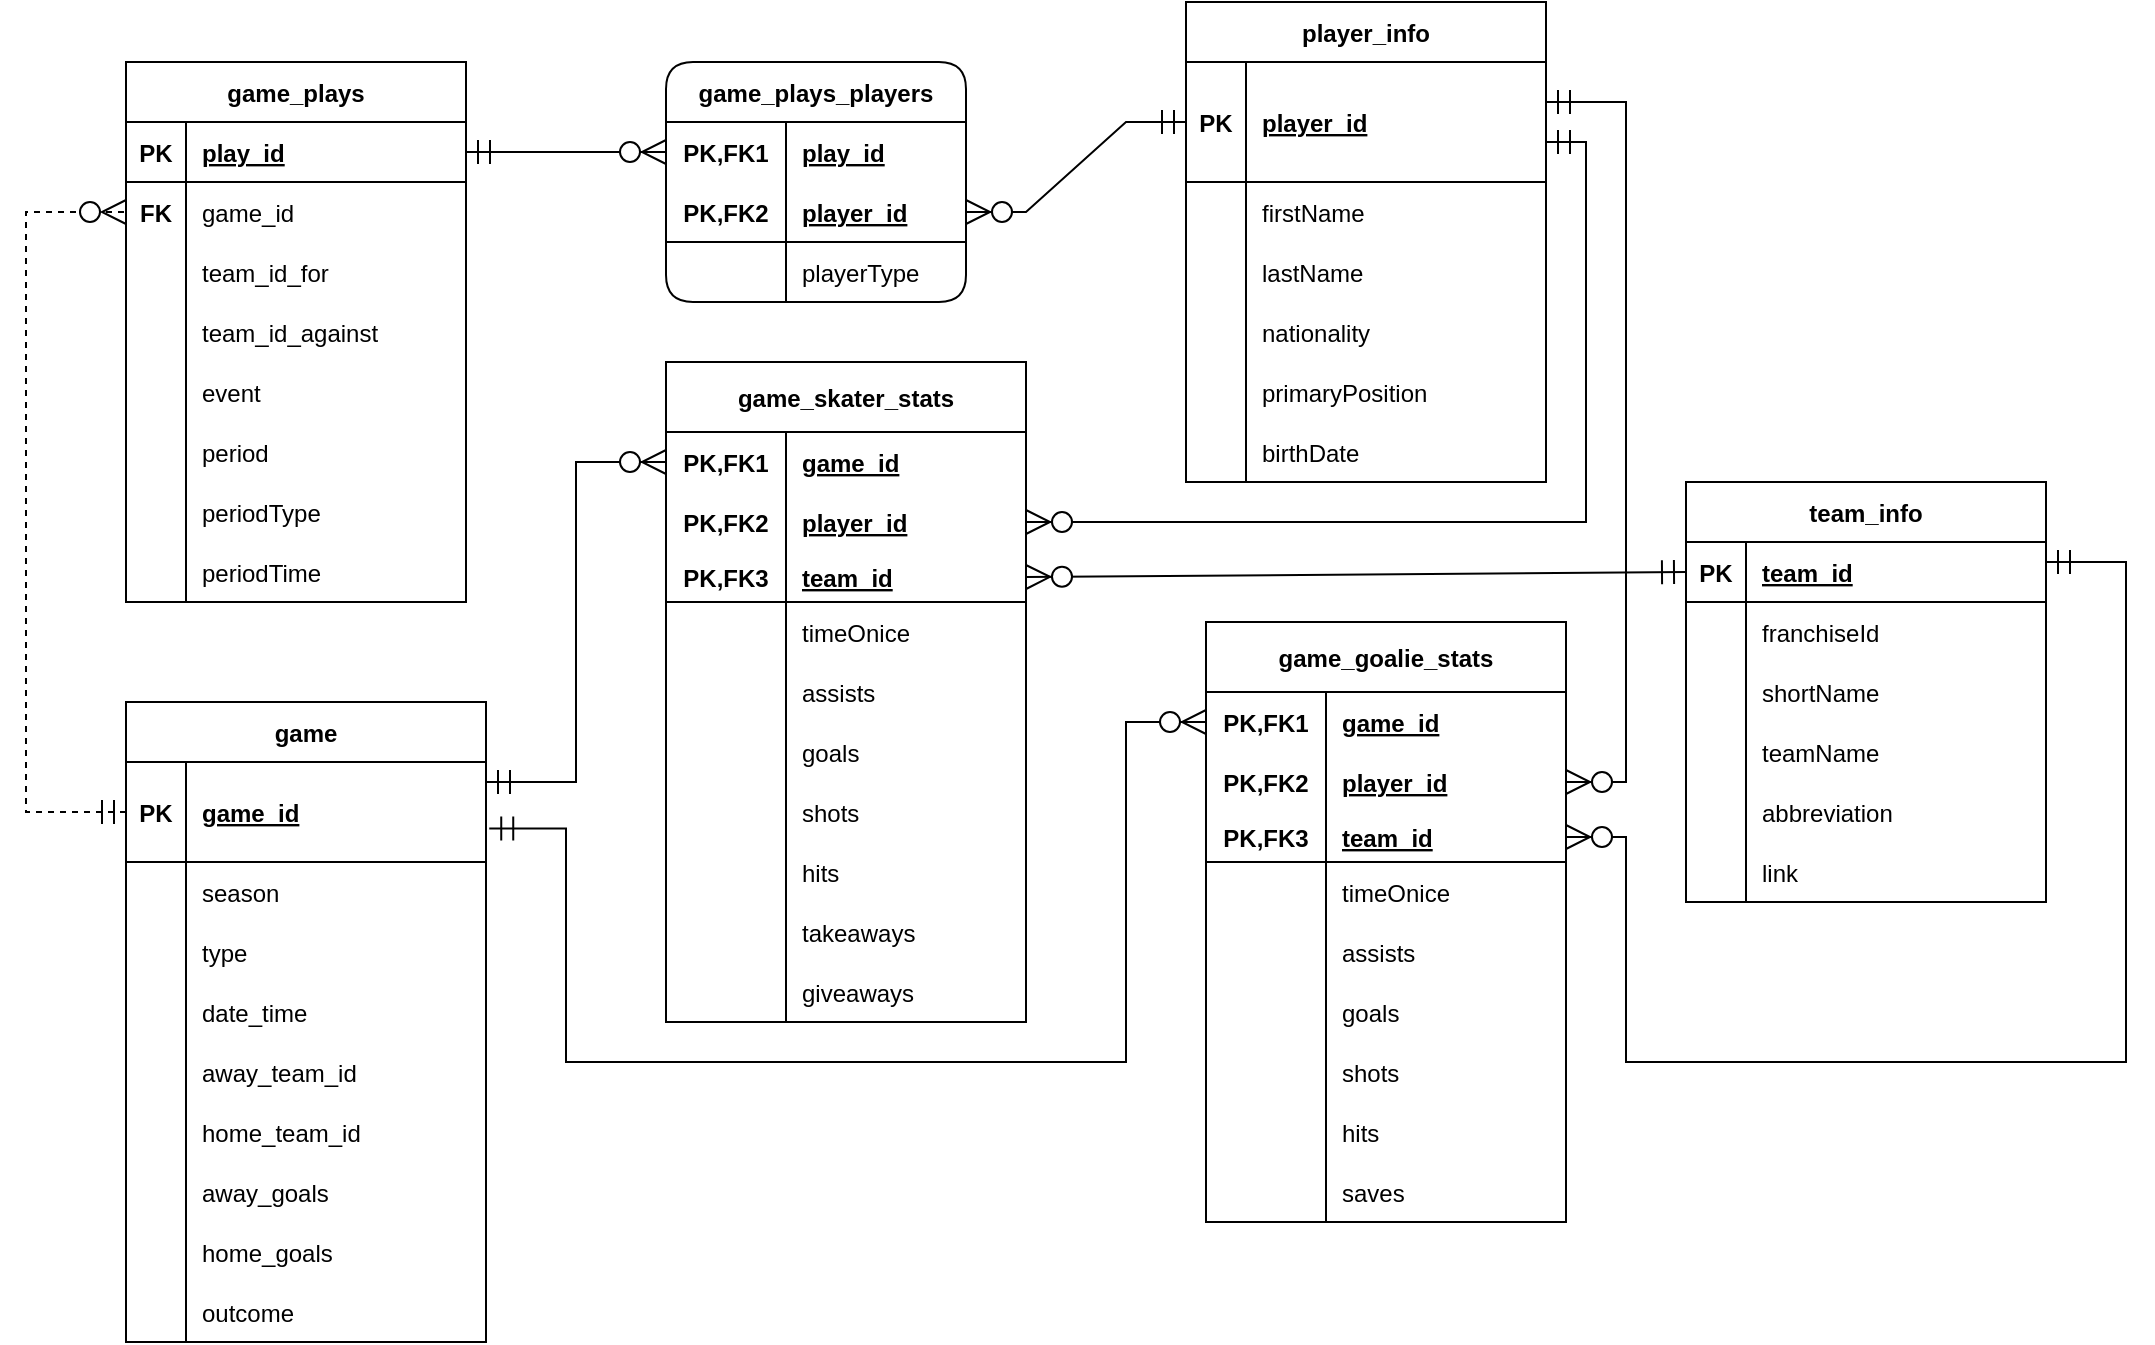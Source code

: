 <mxfile version="15.8.8" type="device"><diagram id="R2lEEEUBdFMjLlhIrx00" name="Page-1"><mxGraphModel dx="1673" dy="908" grid="1" gridSize="10" guides="1" tooltips="1" connect="1" arrows="1" fold="1" page="1" pageScale="1" pageWidth="850" pageHeight="1100" math="0" shadow="0" extFonts="Permanent Marker^https://fonts.googleapis.com/css?family=Permanent+Marker"><root><mxCell id="0"/><mxCell id="1" parent="0"/><mxCell id="EPonXv89fz4lxb-08I4e-9" value="game" style="shape=table;startSize=30;container=1;collapsible=1;childLayout=tableLayout;fixedRows=1;rowLines=0;fontStyle=1;align=center;resizeLast=1;" parent="1" vertex="1"><mxGeometry x="210" y="650" width="180" height="320" as="geometry"/></mxCell><mxCell id="EPonXv89fz4lxb-08I4e-10" value="" style="shape=partialRectangle;collapsible=0;dropTarget=0;pointerEvents=0;fillColor=none;top=0;left=0;bottom=1;right=0;points=[[0,0.5],[1,0.5]];portConstraint=eastwest;" parent="EPonXv89fz4lxb-08I4e-9" vertex="1"><mxGeometry y="30" width="180" height="50" as="geometry"/></mxCell><mxCell id="EPonXv89fz4lxb-08I4e-11" value="PK" style="shape=partialRectangle;connectable=0;fillColor=none;top=0;left=0;bottom=0;right=0;fontStyle=1;overflow=hidden;" parent="EPonXv89fz4lxb-08I4e-10" vertex="1"><mxGeometry width="30" height="50" as="geometry"><mxRectangle width="30" height="50" as="alternateBounds"/></mxGeometry></mxCell><mxCell id="EPonXv89fz4lxb-08I4e-12" value="game_id" style="shape=partialRectangle;connectable=0;fillColor=none;top=0;left=0;bottom=0;right=0;align=left;spacingLeft=6;fontStyle=5;overflow=hidden;" parent="EPonXv89fz4lxb-08I4e-10" vertex="1"><mxGeometry x="30" width="150" height="50" as="geometry"><mxRectangle width="150" height="50" as="alternateBounds"/></mxGeometry></mxCell><mxCell id="EPonXv89fz4lxb-08I4e-13" value="" style="shape=partialRectangle;collapsible=0;dropTarget=0;pointerEvents=0;fillColor=none;top=0;left=0;bottom=0;right=0;points=[[0,0.5],[1,0.5]];portConstraint=eastwest;" parent="EPonXv89fz4lxb-08I4e-9" vertex="1"><mxGeometry y="80" width="180" height="30" as="geometry"/></mxCell><mxCell id="EPonXv89fz4lxb-08I4e-14" value="" style="shape=partialRectangle;connectable=0;fillColor=none;top=0;left=0;bottom=0;right=0;editable=1;overflow=hidden;" parent="EPonXv89fz4lxb-08I4e-13" vertex="1"><mxGeometry width="30" height="30" as="geometry"><mxRectangle width="30" height="30" as="alternateBounds"/></mxGeometry></mxCell><mxCell id="EPonXv89fz4lxb-08I4e-15" value="season" style="shape=partialRectangle;connectable=0;fillColor=none;top=0;left=0;bottom=0;right=0;align=left;spacingLeft=6;overflow=hidden;" parent="EPonXv89fz4lxb-08I4e-13" vertex="1"><mxGeometry x="30" width="150" height="30" as="geometry"><mxRectangle width="150" height="30" as="alternateBounds"/></mxGeometry></mxCell><mxCell id="EPonXv89fz4lxb-08I4e-16" value="" style="shape=partialRectangle;collapsible=0;dropTarget=0;pointerEvents=0;fillColor=none;top=0;left=0;bottom=0;right=0;points=[[0,0.5],[1,0.5]];portConstraint=eastwest;" parent="EPonXv89fz4lxb-08I4e-9" vertex="1"><mxGeometry y="110" width="180" height="30" as="geometry"/></mxCell><mxCell id="EPonXv89fz4lxb-08I4e-17" value="" style="shape=partialRectangle;connectable=0;fillColor=none;top=0;left=0;bottom=0;right=0;editable=1;overflow=hidden;" parent="EPonXv89fz4lxb-08I4e-16" vertex="1"><mxGeometry width="30" height="30" as="geometry"><mxRectangle width="30" height="30" as="alternateBounds"/></mxGeometry></mxCell><mxCell id="EPonXv89fz4lxb-08I4e-18" value="type" style="shape=partialRectangle;connectable=0;fillColor=none;top=0;left=0;bottom=0;right=0;align=left;spacingLeft=6;overflow=hidden;" parent="EPonXv89fz4lxb-08I4e-16" vertex="1"><mxGeometry x="30" width="150" height="30" as="geometry"><mxRectangle width="150" height="30" as="alternateBounds"/></mxGeometry></mxCell><mxCell id="EPonXv89fz4lxb-08I4e-19" value="" style="shape=partialRectangle;collapsible=0;dropTarget=0;pointerEvents=0;fillColor=none;top=0;left=0;bottom=0;right=0;points=[[0,0.5],[1,0.5]];portConstraint=eastwest;" parent="EPonXv89fz4lxb-08I4e-9" vertex="1"><mxGeometry y="140" width="180" height="30" as="geometry"/></mxCell><mxCell id="EPonXv89fz4lxb-08I4e-20" value="" style="shape=partialRectangle;connectable=0;fillColor=none;top=0;left=0;bottom=0;right=0;editable=1;overflow=hidden;" parent="EPonXv89fz4lxb-08I4e-19" vertex="1"><mxGeometry width="30" height="30" as="geometry"><mxRectangle width="30" height="30" as="alternateBounds"/></mxGeometry></mxCell><mxCell id="EPonXv89fz4lxb-08I4e-21" value="date_time" style="shape=partialRectangle;connectable=0;fillColor=none;top=0;left=0;bottom=0;right=0;align=left;spacingLeft=6;overflow=hidden;" parent="EPonXv89fz4lxb-08I4e-19" vertex="1"><mxGeometry x="30" width="150" height="30" as="geometry"><mxRectangle width="150" height="30" as="alternateBounds"/></mxGeometry></mxCell><mxCell id="EPonXv89fz4lxb-08I4e-33" value="" style="shape=partialRectangle;collapsible=0;dropTarget=0;pointerEvents=0;fillColor=none;top=0;left=0;bottom=0;right=0;points=[[0,0.5],[1,0.5]];portConstraint=eastwest;strokeColor=default;" parent="EPonXv89fz4lxb-08I4e-9" vertex="1"><mxGeometry y="170" width="180" height="30" as="geometry"/></mxCell><mxCell id="EPonXv89fz4lxb-08I4e-34" value="" style="shape=partialRectangle;connectable=0;fillColor=none;top=0;left=0;bottom=0;right=0;fontStyle=0;overflow=hidden;strokeColor=default;" parent="EPonXv89fz4lxb-08I4e-33" vertex="1"><mxGeometry width="30" height="30" as="geometry"><mxRectangle width="30" height="30" as="alternateBounds"/></mxGeometry></mxCell><mxCell id="EPonXv89fz4lxb-08I4e-35" value="away_team_id" style="shape=partialRectangle;connectable=0;fillColor=none;top=0;left=0;bottom=0;right=0;align=left;spacingLeft=6;fontStyle=0;overflow=hidden;strokeColor=default;" parent="EPonXv89fz4lxb-08I4e-33" vertex="1"><mxGeometry x="30" width="150" height="30" as="geometry"><mxRectangle width="150" height="30" as="alternateBounds"/></mxGeometry></mxCell><mxCell id="EPonXv89fz4lxb-08I4e-47" value="" style="shape=partialRectangle;collapsible=0;dropTarget=0;pointerEvents=0;fillColor=none;top=0;left=0;bottom=0;right=0;points=[[0,0.5],[1,0.5]];portConstraint=eastwest;strokeColor=default;" parent="EPonXv89fz4lxb-08I4e-9" vertex="1"><mxGeometry y="200" width="180" height="30" as="geometry"/></mxCell><mxCell id="EPonXv89fz4lxb-08I4e-48" value="" style="shape=partialRectangle;connectable=0;fillColor=none;top=0;left=0;bottom=0;right=0;fontStyle=0;overflow=hidden;strokeColor=default;" parent="EPonXv89fz4lxb-08I4e-47" vertex="1"><mxGeometry width="30" height="30" as="geometry"><mxRectangle width="30" height="30" as="alternateBounds"/></mxGeometry></mxCell><mxCell id="EPonXv89fz4lxb-08I4e-49" value="home_team_id" style="shape=partialRectangle;connectable=0;fillColor=none;top=0;left=0;bottom=0;right=0;align=left;spacingLeft=6;fontStyle=0;overflow=hidden;strokeColor=default;" parent="EPonXv89fz4lxb-08I4e-47" vertex="1"><mxGeometry x="30" width="150" height="30" as="geometry"><mxRectangle width="150" height="30" as="alternateBounds"/></mxGeometry></mxCell><mxCell id="EPonXv89fz4lxb-08I4e-53" value="" style="shape=partialRectangle;collapsible=0;dropTarget=0;pointerEvents=0;fillColor=none;top=0;left=0;bottom=0;right=0;points=[[0,0.5],[1,0.5]];portConstraint=eastwest;strokeColor=default;" parent="EPonXv89fz4lxb-08I4e-9" vertex="1"><mxGeometry y="230" width="180" height="30" as="geometry"/></mxCell><mxCell id="EPonXv89fz4lxb-08I4e-54" value="" style="shape=partialRectangle;connectable=0;fillColor=none;top=0;left=0;bottom=0;right=0;fontStyle=0;overflow=hidden;strokeColor=default;" parent="EPonXv89fz4lxb-08I4e-53" vertex="1"><mxGeometry width="30" height="30" as="geometry"><mxRectangle width="30" height="30" as="alternateBounds"/></mxGeometry></mxCell><mxCell id="EPonXv89fz4lxb-08I4e-55" value="away_goals" style="shape=partialRectangle;connectable=0;fillColor=none;top=0;left=0;bottom=0;right=0;align=left;spacingLeft=6;fontStyle=0;overflow=hidden;strokeColor=default;" parent="EPonXv89fz4lxb-08I4e-53" vertex="1"><mxGeometry x="30" width="150" height="30" as="geometry"><mxRectangle width="150" height="30" as="alternateBounds"/></mxGeometry></mxCell><mxCell id="EPonXv89fz4lxb-08I4e-60" value="" style="shape=partialRectangle;collapsible=0;dropTarget=0;pointerEvents=0;fillColor=none;top=0;left=0;bottom=0;right=0;points=[[0,0.5],[1,0.5]];portConstraint=eastwest;strokeColor=default;" parent="EPonXv89fz4lxb-08I4e-9" vertex="1"><mxGeometry y="260" width="180" height="30" as="geometry"/></mxCell><mxCell id="EPonXv89fz4lxb-08I4e-61" value="" style="shape=partialRectangle;connectable=0;fillColor=none;top=0;left=0;bottom=0;right=0;fontStyle=0;overflow=hidden;strokeColor=default;" parent="EPonXv89fz4lxb-08I4e-60" vertex="1"><mxGeometry width="30" height="30" as="geometry"><mxRectangle width="30" height="30" as="alternateBounds"/></mxGeometry></mxCell><mxCell id="EPonXv89fz4lxb-08I4e-62" value="home_goals" style="shape=partialRectangle;connectable=0;fillColor=none;top=0;left=0;bottom=0;right=0;align=left;spacingLeft=6;fontStyle=0;overflow=hidden;strokeColor=default;" parent="EPonXv89fz4lxb-08I4e-60" vertex="1"><mxGeometry x="30" width="150" height="30" as="geometry"><mxRectangle width="150" height="30" as="alternateBounds"/></mxGeometry></mxCell><mxCell id="EPonXv89fz4lxb-08I4e-63" value="" style="shape=partialRectangle;collapsible=0;dropTarget=0;pointerEvents=0;fillColor=none;top=0;left=0;bottom=0;right=0;points=[[0,0.5],[1,0.5]];portConstraint=eastwest;strokeColor=default;" parent="EPonXv89fz4lxb-08I4e-9" vertex="1"><mxGeometry y="290" width="180" height="30" as="geometry"/></mxCell><mxCell id="EPonXv89fz4lxb-08I4e-64" value="" style="shape=partialRectangle;connectable=0;fillColor=none;top=0;left=0;bottom=0;right=0;fontStyle=0;overflow=hidden;strokeColor=default;" parent="EPonXv89fz4lxb-08I4e-63" vertex="1"><mxGeometry width="30" height="30" as="geometry"><mxRectangle width="30" height="30" as="alternateBounds"/></mxGeometry></mxCell><mxCell id="EPonXv89fz4lxb-08I4e-65" value="outcome" style="shape=partialRectangle;connectable=0;fillColor=none;top=0;left=0;bottom=0;right=0;align=left;spacingLeft=6;fontStyle=0;overflow=hidden;strokeColor=default;" parent="EPonXv89fz4lxb-08I4e-63" vertex="1"><mxGeometry x="30" width="150" height="30" as="geometry"><mxRectangle width="150" height="30" as="alternateBounds"/></mxGeometry></mxCell><mxCell id="EPonXv89fz4lxb-08I4e-66" value="player_info" style="shape=table;startSize=30;container=1;collapsible=1;childLayout=tableLayout;fixedRows=1;rowLines=0;fontStyle=1;align=center;resizeLast=1;strokeColor=default;fillColor=none;" parent="1" vertex="1"><mxGeometry x="740" y="300" width="180" height="240" as="geometry"/></mxCell><mxCell id="EPonXv89fz4lxb-08I4e-67" value="" style="shape=partialRectangle;collapsible=0;dropTarget=0;pointerEvents=0;fillColor=none;top=0;left=0;bottom=1;right=0;points=[[0,0.5],[1,0.5]];portConstraint=eastwest;strokeColor=default;" parent="EPonXv89fz4lxb-08I4e-66" vertex="1"><mxGeometry y="30" width="180" height="60" as="geometry"/></mxCell><mxCell id="EPonXv89fz4lxb-08I4e-68" value="PK" style="shape=partialRectangle;connectable=0;fillColor=none;top=0;left=0;bottom=0;right=0;fontStyle=1;overflow=hidden;strokeColor=default;" parent="EPonXv89fz4lxb-08I4e-67" vertex="1"><mxGeometry width="30" height="60" as="geometry"><mxRectangle width="30" height="60" as="alternateBounds"/></mxGeometry></mxCell><mxCell id="EPonXv89fz4lxb-08I4e-69" value="player_id" style="shape=partialRectangle;connectable=0;fillColor=none;top=0;left=0;bottom=0;right=0;align=left;spacingLeft=6;fontStyle=5;overflow=hidden;strokeColor=default;" parent="EPonXv89fz4lxb-08I4e-67" vertex="1"><mxGeometry x="30" width="150" height="60" as="geometry"><mxRectangle width="150" height="60" as="alternateBounds"/></mxGeometry></mxCell><mxCell id="EPonXv89fz4lxb-08I4e-70" value="" style="shape=partialRectangle;collapsible=0;dropTarget=0;pointerEvents=0;fillColor=none;top=0;left=0;bottom=0;right=0;points=[[0,0.5],[1,0.5]];portConstraint=eastwest;strokeColor=default;" parent="EPonXv89fz4lxb-08I4e-66" vertex="1"><mxGeometry y="90" width="180" height="30" as="geometry"/></mxCell><mxCell id="EPonXv89fz4lxb-08I4e-71" value="" style="shape=partialRectangle;connectable=0;fillColor=none;top=0;left=0;bottom=0;right=0;editable=1;overflow=hidden;strokeColor=default;" parent="EPonXv89fz4lxb-08I4e-70" vertex="1"><mxGeometry width="30" height="30" as="geometry"><mxRectangle width="30" height="30" as="alternateBounds"/></mxGeometry></mxCell><mxCell id="EPonXv89fz4lxb-08I4e-72" value="firstName" style="shape=partialRectangle;connectable=0;fillColor=none;top=0;left=0;bottom=0;right=0;align=left;spacingLeft=6;overflow=hidden;strokeColor=default;" parent="EPonXv89fz4lxb-08I4e-70" vertex="1"><mxGeometry x="30" width="150" height="30" as="geometry"><mxRectangle width="150" height="30" as="alternateBounds"/></mxGeometry></mxCell><mxCell id="EPonXv89fz4lxb-08I4e-73" value="" style="shape=partialRectangle;collapsible=0;dropTarget=0;pointerEvents=0;fillColor=none;top=0;left=0;bottom=0;right=0;points=[[0,0.5],[1,0.5]];portConstraint=eastwest;strokeColor=default;" parent="EPonXv89fz4lxb-08I4e-66" vertex="1"><mxGeometry y="120" width="180" height="30" as="geometry"/></mxCell><mxCell id="EPonXv89fz4lxb-08I4e-74" value="" style="shape=partialRectangle;connectable=0;fillColor=none;top=0;left=0;bottom=0;right=0;editable=1;overflow=hidden;strokeColor=default;" parent="EPonXv89fz4lxb-08I4e-73" vertex="1"><mxGeometry width="30" height="30" as="geometry"><mxRectangle width="30" height="30" as="alternateBounds"/></mxGeometry></mxCell><mxCell id="EPonXv89fz4lxb-08I4e-75" value="lastName" style="shape=partialRectangle;connectable=0;fillColor=none;top=0;left=0;bottom=0;right=0;align=left;spacingLeft=6;overflow=hidden;strokeColor=default;" parent="EPonXv89fz4lxb-08I4e-73" vertex="1"><mxGeometry x="30" width="150" height="30" as="geometry"><mxRectangle width="150" height="30" as="alternateBounds"/></mxGeometry></mxCell><mxCell id="EPonXv89fz4lxb-08I4e-76" value="" style="shape=partialRectangle;collapsible=0;dropTarget=0;pointerEvents=0;fillColor=none;top=0;left=0;bottom=0;right=0;points=[[0,0.5],[1,0.5]];portConstraint=eastwest;strokeColor=default;" parent="EPonXv89fz4lxb-08I4e-66" vertex="1"><mxGeometry y="150" width="180" height="30" as="geometry"/></mxCell><mxCell id="EPonXv89fz4lxb-08I4e-77" value="" style="shape=partialRectangle;connectable=0;fillColor=none;top=0;left=0;bottom=0;right=0;editable=1;overflow=hidden;strokeColor=default;" parent="EPonXv89fz4lxb-08I4e-76" vertex="1"><mxGeometry width="30" height="30" as="geometry"><mxRectangle width="30" height="30" as="alternateBounds"/></mxGeometry></mxCell><mxCell id="EPonXv89fz4lxb-08I4e-78" value="nationality" style="shape=partialRectangle;connectable=0;fillColor=none;top=0;left=0;bottom=0;right=0;align=left;spacingLeft=6;overflow=hidden;strokeColor=default;" parent="EPonXv89fz4lxb-08I4e-76" vertex="1"><mxGeometry x="30" width="150" height="30" as="geometry"><mxRectangle width="150" height="30" as="alternateBounds"/></mxGeometry></mxCell><mxCell id="EPonXv89fz4lxb-08I4e-84" value="" style="shape=partialRectangle;collapsible=0;dropTarget=0;pointerEvents=0;fillColor=none;top=0;left=0;bottom=0;right=0;points=[[0,0.5],[1,0.5]];portConstraint=eastwest;strokeColor=default;" parent="EPonXv89fz4lxb-08I4e-66" vertex="1"><mxGeometry y="180" width="180" height="30" as="geometry"/></mxCell><mxCell id="EPonXv89fz4lxb-08I4e-85" value="" style="shape=partialRectangle;connectable=0;fillColor=none;top=0;left=0;bottom=0;right=0;fontStyle=0;overflow=hidden;strokeColor=default;" parent="EPonXv89fz4lxb-08I4e-84" vertex="1"><mxGeometry width="30" height="30" as="geometry"><mxRectangle width="30" height="30" as="alternateBounds"/></mxGeometry></mxCell><mxCell id="EPonXv89fz4lxb-08I4e-86" value="primaryPosition" style="shape=partialRectangle;connectable=0;fillColor=none;top=0;left=0;bottom=0;right=0;align=left;spacingLeft=6;fontStyle=0;overflow=hidden;strokeColor=default;" parent="EPonXv89fz4lxb-08I4e-84" vertex="1"><mxGeometry x="30" width="150" height="30" as="geometry"><mxRectangle width="150" height="30" as="alternateBounds"/></mxGeometry></mxCell><mxCell id="EPonXv89fz4lxb-08I4e-87" value="" style="shape=partialRectangle;collapsible=0;dropTarget=0;pointerEvents=0;fillColor=none;top=0;left=0;bottom=0;right=0;points=[[0,0.5],[1,0.5]];portConstraint=eastwest;strokeColor=default;" parent="EPonXv89fz4lxb-08I4e-66" vertex="1"><mxGeometry y="210" width="180" height="30" as="geometry"/></mxCell><mxCell id="EPonXv89fz4lxb-08I4e-88" value="" style="shape=partialRectangle;connectable=0;fillColor=none;top=0;left=0;bottom=0;right=0;fontStyle=0;overflow=hidden;strokeColor=default;" parent="EPonXv89fz4lxb-08I4e-87" vertex="1"><mxGeometry width="30" height="30" as="geometry"><mxRectangle width="30" height="30" as="alternateBounds"/></mxGeometry></mxCell><mxCell id="EPonXv89fz4lxb-08I4e-89" value="birthDate" style="shape=partialRectangle;connectable=0;fillColor=none;top=0;left=0;bottom=0;right=0;align=left;spacingLeft=6;fontStyle=0;overflow=hidden;strokeColor=default;" parent="EPonXv89fz4lxb-08I4e-87" vertex="1"><mxGeometry x="30" width="150" height="30" as="geometry"><mxRectangle width="150" height="30" as="alternateBounds"/></mxGeometry></mxCell><mxCell id="EPonXv89fz4lxb-08I4e-90" value="team_info" style="shape=table;startSize=30;container=1;collapsible=1;childLayout=tableLayout;fixedRows=1;rowLines=0;fontStyle=1;align=center;resizeLast=1;strokeColor=default;fillColor=none;" parent="1" vertex="1"><mxGeometry x="990" y="540" width="180" height="210" as="geometry"/></mxCell><mxCell id="EPonXv89fz4lxb-08I4e-91" value="" style="shape=partialRectangle;collapsible=0;dropTarget=0;pointerEvents=0;fillColor=none;top=0;left=0;bottom=1;right=0;points=[[0,0.5],[1,0.5]];portConstraint=eastwest;strokeColor=default;" parent="EPonXv89fz4lxb-08I4e-90" vertex="1"><mxGeometry y="30" width="180" height="30" as="geometry"/></mxCell><mxCell id="EPonXv89fz4lxb-08I4e-92" value="PK" style="shape=partialRectangle;connectable=0;fillColor=none;top=0;left=0;bottom=0;right=0;fontStyle=1;overflow=hidden;strokeColor=default;" parent="EPonXv89fz4lxb-08I4e-91" vertex="1"><mxGeometry width="30" height="30" as="geometry"><mxRectangle width="30" height="30" as="alternateBounds"/></mxGeometry></mxCell><mxCell id="EPonXv89fz4lxb-08I4e-93" value="team_id" style="shape=partialRectangle;connectable=0;fillColor=none;top=0;left=0;bottom=0;right=0;align=left;spacingLeft=6;fontStyle=5;overflow=hidden;strokeColor=default;" parent="EPonXv89fz4lxb-08I4e-91" vertex="1"><mxGeometry x="30" width="150" height="30" as="geometry"><mxRectangle width="150" height="30" as="alternateBounds"/></mxGeometry></mxCell><mxCell id="EPonXv89fz4lxb-08I4e-94" value="" style="shape=partialRectangle;collapsible=0;dropTarget=0;pointerEvents=0;fillColor=none;top=0;left=0;bottom=0;right=0;points=[[0,0.5],[1,0.5]];portConstraint=eastwest;strokeColor=default;" parent="EPonXv89fz4lxb-08I4e-90" vertex="1"><mxGeometry y="60" width="180" height="30" as="geometry"/></mxCell><mxCell id="EPonXv89fz4lxb-08I4e-95" value="" style="shape=partialRectangle;connectable=0;fillColor=none;top=0;left=0;bottom=0;right=0;editable=1;overflow=hidden;strokeColor=default;" parent="EPonXv89fz4lxb-08I4e-94" vertex="1"><mxGeometry width="30" height="30" as="geometry"><mxRectangle width="30" height="30" as="alternateBounds"/></mxGeometry></mxCell><mxCell id="EPonXv89fz4lxb-08I4e-96" value="franchiseId" style="shape=partialRectangle;connectable=0;fillColor=none;top=0;left=0;bottom=0;right=0;align=left;spacingLeft=6;overflow=hidden;strokeColor=default;" parent="EPonXv89fz4lxb-08I4e-94" vertex="1"><mxGeometry x="30" width="150" height="30" as="geometry"><mxRectangle width="150" height="30" as="alternateBounds"/></mxGeometry></mxCell><mxCell id="EPonXv89fz4lxb-08I4e-97" value="" style="shape=partialRectangle;collapsible=0;dropTarget=0;pointerEvents=0;fillColor=none;top=0;left=0;bottom=0;right=0;points=[[0,0.5],[1,0.5]];portConstraint=eastwest;strokeColor=default;" parent="EPonXv89fz4lxb-08I4e-90" vertex="1"><mxGeometry y="90" width="180" height="30" as="geometry"/></mxCell><mxCell id="EPonXv89fz4lxb-08I4e-98" value="" style="shape=partialRectangle;connectable=0;fillColor=none;top=0;left=0;bottom=0;right=0;editable=1;overflow=hidden;strokeColor=default;" parent="EPonXv89fz4lxb-08I4e-97" vertex="1"><mxGeometry width="30" height="30" as="geometry"><mxRectangle width="30" height="30" as="alternateBounds"/></mxGeometry></mxCell><mxCell id="EPonXv89fz4lxb-08I4e-99" value="shortName" style="shape=partialRectangle;connectable=0;fillColor=none;top=0;left=0;bottom=0;right=0;align=left;spacingLeft=6;overflow=hidden;strokeColor=default;" parent="EPonXv89fz4lxb-08I4e-97" vertex="1"><mxGeometry x="30" width="150" height="30" as="geometry"><mxRectangle width="150" height="30" as="alternateBounds"/></mxGeometry></mxCell><mxCell id="EPonXv89fz4lxb-08I4e-100" value="" style="shape=partialRectangle;collapsible=0;dropTarget=0;pointerEvents=0;fillColor=none;top=0;left=0;bottom=0;right=0;points=[[0,0.5],[1,0.5]];portConstraint=eastwest;strokeColor=default;" parent="EPonXv89fz4lxb-08I4e-90" vertex="1"><mxGeometry y="120" width="180" height="30" as="geometry"/></mxCell><mxCell id="EPonXv89fz4lxb-08I4e-101" value="" style="shape=partialRectangle;connectable=0;fillColor=none;top=0;left=0;bottom=0;right=0;editable=1;overflow=hidden;strokeColor=default;" parent="EPonXv89fz4lxb-08I4e-100" vertex="1"><mxGeometry width="30" height="30" as="geometry"><mxRectangle width="30" height="30" as="alternateBounds"/></mxGeometry></mxCell><mxCell id="EPonXv89fz4lxb-08I4e-102" value="teamName" style="shape=partialRectangle;connectable=0;fillColor=none;top=0;left=0;bottom=0;right=0;align=left;spacingLeft=6;overflow=hidden;strokeColor=default;" parent="EPonXv89fz4lxb-08I4e-100" vertex="1"><mxGeometry x="30" width="150" height="30" as="geometry"><mxRectangle width="150" height="30" as="alternateBounds"/></mxGeometry></mxCell><mxCell id="EPonXv89fz4lxb-08I4e-103" value="" style="shape=partialRectangle;collapsible=0;dropTarget=0;pointerEvents=0;fillColor=none;top=0;left=0;bottom=0;right=0;points=[[0,0.5],[1,0.5]];portConstraint=eastwest;strokeColor=default;" parent="EPonXv89fz4lxb-08I4e-90" vertex="1"><mxGeometry y="150" width="180" height="30" as="geometry"/></mxCell><mxCell id="EPonXv89fz4lxb-08I4e-104" value="" style="shape=partialRectangle;connectable=0;fillColor=none;top=0;left=0;bottom=0;right=0;fontStyle=0;overflow=hidden;strokeColor=default;" parent="EPonXv89fz4lxb-08I4e-103" vertex="1"><mxGeometry width="30" height="30" as="geometry"><mxRectangle width="30" height="30" as="alternateBounds"/></mxGeometry></mxCell><mxCell id="EPonXv89fz4lxb-08I4e-105" value="abbreviation" style="shape=partialRectangle;connectable=0;fillColor=none;top=0;left=0;bottom=0;right=0;align=left;spacingLeft=6;fontStyle=0;overflow=hidden;strokeColor=default;" parent="EPonXv89fz4lxb-08I4e-103" vertex="1"><mxGeometry x="30" width="150" height="30" as="geometry"><mxRectangle width="150" height="30" as="alternateBounds"/></mxGeometry></mxCell><mxCell id="EPonXv89fz4lxb-08I4e-106" value="" style="shape=partialRectangle;collapsible=0;dropTarget=0;pointerEvents=0;fillColor=none;top=0;left=0;bottom=0;right=0;points=[[0,0.5],[1,0.5]];portConstraint=eastwest;strokeColor=default;" parent="EPonXv89fz4lxb-08I4e-90" vertex="1"><mxGeometry y="180" width="180" height="30" as="geometry"/></mxCell><mxCell id="EPonXv89fz4lxb-08I4e-107" value="" style="shape=partialRectangle;connectable=0;fillColor=none;top=0;left=0;bottom=0;right=0;fontStyle=0;overflow=hidden;strokeColor=default;" parent="EPonXv89fz4lxb-08I4e-106" vertex="1"><mxGeometry width="30" height="30" as="geometry"><mxRectangle width="30" height="30" as="alternateBounds"/></mxGeometry></mxCell><mxCell id="EPonXv89fz4lxb-08I4e-108" value="link" style="shape=partialRectangle;connectable=0;fillColor=none;top=0;left=0;bottom=0;right=0;align=left;spacingLeft=6;fontStyle=0;overflow=hidden;strokeColor=default;" parent="EPonXv89fz4lxb-08I4e-106" vertex="1"><mxGeometry x="30" width="150" height="30" as="geometry"><mxRectangle width="150" height="30" as="alternateBounds"/></mxGeometry></mxCell><mxCell id="EPonXv89fz4lxb-08I4e-109" value="game_plays" style="shape=table;startSize=30;container=1;collapsible=1;childLayout=tableLayout;fixedRows=1;rowLines=0;fontStyle=1;align=center;resizeLast=1;" parent="1" vertex="1"><mxGeometry x="210" y="330" width="170" height="270" as="geometry"/></mxCell><mxCell id="EPonXv89fz4lxb-08I4e-110" value="" style="shape=partialRectangle;collapsible=0;dropTarget=0;pointerEvents=0;fillColor=none;top=0;left=0;bottom=1;right=0;points=[[0,0.5],[1,0.5]];portConstraint=eastwest;" parent="EPonXv89fz4lxb-08I4e-109" vertex="1"><mxGeometry y="30" width="170" height="30" as="geometry"/></mxCell><mxCell id="EPonXv89fz4lxb-08I4e-111" value="PK" style="shape=partialRectangle;connectable=0;fillColor=none;top=0;left=0;bottom=0;right=0;fontStyle=1;overflow=hidden;" parent="EPonXv89fz4lxb-08I4e-110" vertex="1"><mxGeometry width="30" height="30" as="geometry"><mxRectangle width="30" height="30" as="alternateBounds"/></mxGeometry></mxCell><mxCell id="EPonXv89fz4lxb-08I4e-112" value="play_id" style="shape=partialRectangle;connectable=0;fillColor=none;top=0;left=0;bottom=0;right=0;align=left;spacingLeft=6;fontStyle=5;overflow=hidden;" parent="EPonXv89fz4lxb-08I4e-110" vertex="1"><mxGeometry x="30" width="140" height="30" as="geometry"><mxRectangle width="140" height="30" as="alternateBounds"/></mxGeometry></mxCell><mxCell id="EPonXv89fz4lxb-08I4e-113" value="" style="shape=partialRectangle;collapsible=0;dropTarget=0;pointerEvents=0;fillColor=none;top=0;left=0;bottom=0;right=0;points=[[0,0.5],[1,0.5]];portConstraint=eastwest;" parent="EPonXv89fz4lxb-08I4e-109" vertex="1"><mxGeometry y="60" width="170" height="30" as="geometry"/></mxCell><mxCell id="EPonXv89fz4lxb-08I4e-114" value="FK" style="shape=partialRectangle;connectable=0;fillColor=none;top=0;left=0;bottom=0;right=0;editable=1;overflow=hidden;fontStyle=1" parent="EPonXv89fz4lxb-08I4e-113" vertex="1"><mxGeometry width="30" height="30" as="geometry"><mxRectangle width="30" height="30" as="alternateBounds"/></mxGeometry></mxCell><mxCell id="EPonXv89fz4lxb-08I4e-115" value="game_id" style="shape=partialRectangle;connectable=0;fillColor=none;top=0;left=0;bottom=0;right=0;align=left;spacingLeft=6;overflow=hidden;" parent="EPonXv89fz4lxb-08I4e-113" vertex="1"><mxGeometry x="30" width="140" height="30" as="geometry"><mxRectangle width="140" height="30" as="alternateBounds"/></mxGeometry></mxCell><mxCell id="EPonXv89fz4lxb-08I4e-119" value="" style="shape=partialRectangle;collapsible=0;dropTarget=0;pointerEvents=0;fillColor=none;top=0;left=0;bottom=0;right=0;points=[[0,0.5],[1,0.5]];portConstraint=eastwest;" parent="EPonXv89fz4lxb-08I4e-109" vertex="1"><mxGeometry y="90" width="170" height="30" as="geometry"/></mxCell><mxCell id="EPonXv89fz4lxb-08I4e-120" value="" style="shape=partialRectangle;connectable=0;fillColor=none;top=0;left=0;bottom=0;right=0;editable=1;overflow=hidden;" parent="EPonXv89fz4lxb-08I4e-119" vertex="1"><mxGeometry width="30" height="30" as="geometry"><mxRectangle width="30" height="30" as="alternateBounds"/></mxGeometry></mxCell><mxCell id="EPonXv89fz4lxb-08I4e-121" value="team_id_for" style="shape=partialRectangle;connectable=0;fillColor=none;top=0;left=0;bottom=0;right=0;align=left;spacingLeft=6;overflow=hidden;" parent="EPonXv89fz4lxb-08I4e-119" vertex="1"><mxGeometry x="30" width="140" height="30" as="geometry"><mxRectangle width="140" height="30" as="alternateBounds"/></mxGeometry></mxCell><mxCell id="EPonXv89fz4lxb-08I4e-122" value="" style="shape=partialRectangle;collapsible=0;dropTarget=0;pointerEvents=0;fillColor=none;top=0;left=0;bottom=0;right=0;points=[[0,0.5],[1,0.5]];portConstraint=eastwest;strokeColor=default;" parent="EPonXv89fz4lxb-08I4e-109" vertex="1"><mxGeometry y="120" width="170" height="30" as="geometry"/></mxCell><mxCell id="EPonXv89fz4lxb-08I4e-123" value="" style="shape=partialRectangle;connectable=0;fillColor=none;top=0;left=0;bottom=0;right=0;fontStyle=0;overflow=hidden;strokeColor=default;" parent="EPonXv89fz4lxb-08I4e-122" vertex="1"><mxGeometry width="30" height="30" as="geometry"><mxRectangle width="30" height="30" as="alternateBounds"/></mxGeometry></mxCell><mxCell id="EPonXv89fz4lxb-08I4e-124" value="team_id_against" style="shape=partialRectangle;connectable=0;fillColor=none;top=0;left=0;bottom=0;right=0;align=left;spacingLeft=6;fontStyle=0;overflow=hidden;strokeColor=default;" parent="EPonXv89fz4lxb-08I4e-122" vertex="1"><mxGeometry x="30" width="140" height="30" as="geometry"><mxRectangle width="140" height="30" as="alternateBounds"/></mxGeometry></mxCell><mxCell id="EPonXv89fz4lxb-08I4e-125" value="" style="shape=partialRectangle;collapsible=0;dropTarget=0;pointerEvents=0;fillColor=none;top=0;left=0;bottom=0;right=0;points=[[0,0.5],[1,0.5]];portConstraint=eastwest;strokeColor=default;" parent="EPonXv89fz4lxb-08I4e-109" vertex="1"><mxGeometry y="150" width="170" height="30" as="geometry"/></mxCell><mxCell id="EPonXv89fz4lxb-08I4e-126" value="" style="shape=partialRectangle;connectable=0;fillColor=none;top=0;left=0;bottom=0;right=0;fontStyle=0;overflow=hidden;strokeColor=default;" parent="EPonXv89fz4lxb-08I4e-125" vertex="1"><mxGeometry width="30" height="30" as="geometry"><mxRectangle width="30" height="30" as="alternateBounds"/></mxGeometry></mxCell><mxCell id="EPonXv89fz4lxb-08I4e-127" value="event" style="shape=partialRectangle;connectable=0;fillColor=none;top=0;left=0;bottom=0;right=0;align=left;spacingLeft=6;fontStyle=0;overflow=hidden;strokeColor=default;" parent="EPonXv89fz4lxb-08I4e-125" vertex="1"><mxGeometry x="30" width="140" height="30" as="geometry"><mxRectangle width="140" height="30" as="alternateBounds"/></mxGeometry></mxCell><mxCell id="EPonXv89fz4lxb-08I4e-128" value="" style="shape=partialRectangle;collapsible=0;dropTarget=0;pointerEvents=0;fillColor=none;top=0;left=0;bottom=0;right=0;points=[[0,0.5],[1,0.5]];portConstraint=eastwest;strokeColor=default;" parent="EPonXv89fz4lxb-08I4e-109" vertex="1"><mxGeometry y="180" width="170" height="30" as="geometry"/></mxCell><mxCell id="EPonXv89fz4lxb-08I4e-129" value="" style="shape=partialRectangle;connectable=0;fillColor=none;top=0;left=0;bottom=0;right=0;fontStyle=0;overflow=hidden;strokeColor=default;" parent="EPonXv89fz4lxb-08I4e-128" vertex="1"><mxGeometry width="30" height="30" as="geometry"><mxRectangle width="30" height="30" as="alternateBounds"/></mxGeometry></mxCell><mxCell id="EPonXv89fz4lxb-08I4e-130" value="period" style="shape=partialRectangle;connectable=0;fillColor=none;top=0;left=0;bottom=0;right=0;align=left;spacingLeft=6;fontStyle=0;overflow=hidden;strokeColor=default;" parent="EPonXv89fz4lxb-08I4e-128" vertex="1"><mxGeometry x="30" width="140" height="30" as="geometry"><mxRectangle width="140" height="30" as="alternateBounds"/></mxGeometry></mxCell><mxCell id="EPonXv89fz4lxb-08I4e-131" value="" style="shape=partialRectangle;collapsible=0;dropTarget=0;pointerEvents=0;fillColor=none;top=0;left=0;bottom=0;right=0;points=[[0,0.5],[1,0.5]];portConstraint=eastwest;strokeColor=default;" parent="EPonXv89fz4lxb-08I4e-109" vertex="1"><mxGeometry y="210" width="170" height="30" as="geometry"/></mxCell><mxCell id="EPonXv89fz4lxb-08I4e-132" value="" style="shape=partialRectangle;connectable=0;fillColor=none;top=0;left=0;bottom=0;right=0;fontStyle=0;overflow=hidden;strokeColor=default;" parent="EPonXv89fz4lxb-08I4e-131" vertex="1"><mxGeometry width="30" height="30" as="geometry"><mxRectangle width="30" height="30" as="alternateBounds"/></mxGeometry></mxCell><mxCell id="EPonXv89fz4lxb-08I4e-133" value="periodType" style="shape=partialRectangle;connectable=0;fillColor=none;top=0;left=0;bottom=0;right=0;align=left;spacingLeft=6;fontStyle=0;overflow=hidden;strokeColor=default;" parent="EPonXv89fz4lxb-08I4e-131" vertex="1"><mxGeometry x="30" width="140" height="30" as="geometry"><mxRectangle width="140" height="30" as="alternateBounds"/></mxGeometry></mxCell><mxCell id="EPonXv89fz4lxb-08I4e-134" value="" style="shape=partialRectangle;collapsible=0;dropTarget=0;pointerEvents=0;fillColor=none;top=0;left=0;bottom=0;right=0;points=[[0,0.5],[1,0.5]];portConstraint=eastwest;strokeColor=default;" parent="EPonXv89fz4lxb-08I4e-109" vertex="1"><mxGeometry y="240" width="170" height="30" as="geometry"/></mxCell><mxCell id="EPonXv89fz4lxb-08I4e-135" value="" style="shape=partialRectangle;connectable=0;fillColor=none;top=0;left=0;bottom=0;right=0;fontStyle=0;overflow=hidden;strokeColor=default;" parent="EPonXv89fz4lxb-08I4e-134" vertex="1"><mxGeometry width="30" height="30" as="geometry"><mxRectangle width="30" height="30" as="alternateBounds"/></mxGeometry></mxCell><mxCell id="EPonXv89fz4lxb-08I4e-136" value="periodTime" style="shape=partialRectangle;connectable=0;fillColor=none;top=0;left=0;bottom=0;right=0;align=left;spacingLeft=6;fontStyle=0;overflow=hidden;strokeColor=default;" parent="EPonXv89fz4lxb-08I4e-134" vertex="1"><mxGeometry x="30" width="140" height="30" as="geometry"><mxRectangle width="140" height="30" as="alternateBounds"/></mxGeometry></mxCell><mxCell id="EPonXv89fz4lxb-08I4e-165" value="game_plays_players" style="shape=table;startSize=30;container=1;collapsible=1;childLayout=tableLayout;fixedRows=1;rowLines=0;fontStyle=1;align=center;resizeLast=1;strokeColor=default;fillColor=none;rounded=1;" parent="1" vertex="1"><mxGeometry x="480" y="330" width="150" height="120" as="geometry"/></mxCell><mxCell id="EPonXv89fz4lxb-08I4e-166" value="" style="shape=partialRectangle;collapsible=0;dropTarget=0;pointerEvents=0;fillColor=none;top=0;left=0;bottom=0;right=0;points=[[0,0.5],[1,0.5]];portConstraint=eastwest;strokeColor=default;" parent="EPonXv89fz4lxb-08I4e-165" vertex="1"><mxGeometry y="30" width="150" height="30" as="geometry"/></mxCell><mxCell id="EPonXv89fz4lxb-08I4e-167" value="PK,FK1" style="shape=partialRectangle;connectable=0;fillColor=none;top=0;left=0;bottom=0;right=0;fontStyle=1;overflow=hidden;strokeColor=default;" parent="EPonXv89fz4lxb-08I4e-166" vertex="1"><mxGeometry width="60" height="30" as="geometry"><mxRectangle width="60" height="30" as="alternateBounds"/></mxGeometry></mxCell><mxCell id="EPonXv89fz4lxb-08I4e-168" value="play_id" style="shape=partialRectangle;connectable=0;fillColor=none;top=0;left=0;bottom=0;right=0;align=left;spacingLeft=6;fontStyle=5;overflow=hidden;strokeColor=default;" parent="EPonXv89fz4lxb-08I4e-166" vertex="1"><mxGeometry x="60" width="90" height="30" as="geometry"><mxRectangle width="90" height="30" as="alternateBounds"/></mxGeometry></mxCell><mxCell id="EPonXv89fz4lxb-08I4e-169" value="" style="shape=partialRectangle;collapsible=0;dropTarget=0;pointerEvents=0;fillColor=none;top=0;left=0;bottom=1;right=0;points=[[0,0.5],[1,0.5]];portConstraint=eastwest;strokeColor=default;" parent="EPonXv89fz4lxb-08I4e-165" vertex="1"><mxGeometry y="60" width="150" height="30" as="geometry"/></mxCell><mxCell id="EPonXv89fz4lxb-08I4e-170" value="PK,FK2" style="shape=partialRectangle;connectable=0;fillColor=none;top=0;left=0;bottom=0;right=0;fontStyle=1;overflow=hidden;strokeColor=default;" parent="EPonXv89fz4lxb-08I4e-169" vertex="1"><mxGeometry width="60" height="30" as="geometry"><mxRectangle width="60" height="30" as="alternateBounds"/></mxGeometry></mxCell><mxCell id="EPonXv89fz4lxb-08I4e-171" value="player_id" style="shape=partialRectangle;connectable=0;fillColor=none;top=0;left=0;bottom=0;right=0;align=left;spacingLeft=6;fontStyle=5;overflow=hidden;strokeColor=default;" parent="EPonXv89fz4lxb-08I4e-169" vertex="1"><mxGeometry x="60" width="90" height="30" as="geometry"><mxRectangle width="90" height="30" as="alternateBounds"/></mxGeometry></mxCell><mxCell id="EPonXv89fz4lxb-08I4e-172" value="" style="shape=partialRectangle;collapsible=0;dropTarget=0;pointerEvents=0;fillColor=none;top=0;left=0;bottom=0;right=0;points=[[0,0.5],[1,0.5]];portConstraint=eastwest;strokeColor=default;" parent="EPonXv89fz4lxb-08I4e-165" vertex="1"><mxGeometry y="90" width="150" height="30" as="geometry"/></mxCell><mxCell id="EPonXv89fz4lxb-08I4e-173" value="" style="shape=partialRectangle;connectable=0;fillColor=none;top=0;left=0;bottom=0;right=0;editable=1;overflow=hidden;strokeColor=default;" parent="EPonXv89fz4lxb-08I4e-172" vertex="1"><mxGeometry width="60" height="30" as="geometry"><mxRectangle width="60" height="30" as="alternateBounds"/></mxGeometry></mxCell><mxCell id="EPonXv89fz4lxb-08I4e-174" value="playerType" style="shape=partialRectangle;connectable=0;fillColor=none;top=0;left=0;bottom=0;right=0;align=left;spacingLeft=6;overflow=hidden;strokeColor=default;" parent="EPonXv89fz4lxb-08I4e-172" vertex="1"><mxGeometry x="60" width="90" height="30" as="geometry"><mxRectangle width="90" height="30" as="alternateBounds"/></mxGeometry></mxCell><mxCell id="EPonXv89fz4lxb-08I4e-179" value="game_skater_stats" style="shape=table;startSize=35;container=1;collapsible=1;childLayout=tableLayout;fixedRows=1;rowLines=0;fontStyle=1;align=center;resizeLast=1;strokeColor=default;fillColor=none;" parent="1" vertex="1"><mxGeometry x="480" y="480" width="180" height="330" as="geometry"><mxRectangle x="750" y="675" width="140" height="30" as="alternateBounds"/></mxGeometry></mxCell><mxCell id="EPonXv89fz4lxb-08I4e-180" value="" style="shape=partialRectangle;collapsible=0;dropTarget=0;pointerEvents=0;fillColor=none;top=0;left=0;bottom=0;right=0;points=[[0,0.5],[1,0.5]];portConstraint=eastwest;strokeColor=default;" parent="EPonXv89fz4lxb-08I4e-179" vertex="1"><mxGeometry y="35" width="180" height="30" as="geometry"/></mxCell><mxCell id="EPonXv89fz4lxb-08I4e-181" value="PK,FK1" style="shape=partialRectangle;connectable=0;fillColor=none;top=0;left=0;bottom=0;right=0;fontStyle=1;overflow=hidden;strokeColor=default;" parent="EPonXv89fz4lxb-08I4e-180" vertex="1"><mxGeometry width="60" height="30" as="geometry"><mxRectangle width="60" height="30" as="alternateBounds"/></mxGeometry></mxCell><mxCell id="EPonXv89fz4lxb-08I4e-182" value="game_id" style="shape=partialRectangle;connectable=0;fillColor=none;top=0;left=0;bottom=0;right=0;align=left;spacingLeft=6;fontStyle=5;overflow=hidden;strokeColor=default;" parent="EPonXv89fz4lxb-08I4e-180" vertex="1"><mxGeometry x="60" width="120" height="30" as="geometry"><mxRectangle width="120" height="30" as="alternateBounds"/></mxGeometry></mxCell><mxCell id="EPonXv89fz4lxb-08I4e-215" value="" style="shape=partialRectangle;collapsible=0;dropTarget=0;pointerEvents=0;fillColor=none;top=0;left=0;bottom=0;right=0;points=[[0,0.5],[1,0.5]];portConstraint=eastwest;strokeColor=default;" parent="EPonXv89fz4lxb-08I4e-179" vertex="1"><mxGeometry y="65" width="180" height="30" as="geometry"/></mxCell><mxCell id="EPonXv89fz4lxb-08I4e-216" value="PK,FK2" style="shape=partialRectangle;connectable=0;fillColor=none;top=0;left=0;bottom=0;right=0;fontStyle=1;overflow=hidden;strokeColor=default;" parent="EPonXv89fz4lxb-08I4e-215" vertex="1"><mxGeometry width="60" height="30" as="geometry"><mxRectangle width="60" height="30" as="alternateBounds"/></mxGeometry></mxCell><mxCell id="EPonXv89fz4lxb-08I4e-217" value="player_id" style="shape=partialRectangle;connectable=0;fillColor=none;top=0;left=0;bottom=0;right=0;align=left;spacingLeft=6;fontStyle=5;overflow=hidden;strokeColor=default;" parent="EPonXv89fz4lxb-08I4e-215" vertex="1"><mxGeometry x="60" width="120" height="30" as="geometry"><mxRectangle width="120" height="30" as="alternateBounds"/></mxGeometry></mxCell><mxCell id="EPonXv89fz4lxb-08I4e-183" value="" style="shape=partialRectangle;collapsible=0;dropTarget=0;pointerEvents=0;fillColor=none;top=0;left=0;bottom=1;right=0;points=[[0,0.5],[1,0.5]];portConstraint=eastwest;strokeColor=default;" parent="EPonXv89fz4lxb-08I4e-179" vertex="1"><mxGeometry y="95" width="180" height="25" as="geometry"/></mxCell><mxCell id="EPonXv89fz4lxb-08I4e-184" value="PK,FK3" style="shape=partialRectangle;connectable=0;fillColor=none;top=0;left=0;bottom=0;right=0;fontStyle=1;overflow=hidden;strokeColor=default;" parent="EPonXv89fz4lxb-08I4e-183" vertex="1"><mxGeometry width="60" height="25" as="geometry"><mxRectangle width="60" height="25" as="alternateBounds"/></mxGeometry></mxCell><mxCell id="EPonXv89fz4lxb-08I4e-185" value="team_id" style="shape=partialRectangle;connectable=0;fillColor=none;top=0;left=0;bottom=0;right=0;align=left;spacingLeft=6;fontStyle=5;overflow=hidden;strokeColor=default;" parent="EPonXv89fz4lxb-08I4e-183" vertex="1"><mxGeometry x="60" width="120" height="25" as="geometry"><mxRectangle width="120" height="25" as="alternateBounds"/></mxGeometry></mxCell><mxCell id="EPonXv89fz4lxb-08I4e-186" value="" style="shape=partialRectangle;collapsible=0;dropTarget=0;pointerEvents=0;fillColor=none;top=0;left=0;bottom=0;right=0;points=[[0,0.5],[1,0.5]];portConstraint=eastwest;strokeColor=default;" parent="EPonXv89fz4lxb-08I4e-179" vertex="1"><mxGeometry y="120" width="180" height="30" as="geometry"/></mxCell><mxCell id="EPonXv89fz4lxb-08I4e-187" value="" style="shape=partialRectangle;connectable=0;fillColor=none;top=0;left=0;bottom=0;right=0;editable=1;overflow=hidden;strokeColor=default;" parent="EPonXv89fz4lxb-08I4e-186" vertex="1"><mxGeometry width="60" height="30" as="geometry"><mxRectangle width="60" height="30" as="alternateBounds"/></mxGeometry></mxCell><mxCell id="EPonXv89fz4lxb-08I4e-188" value="timeOnice" style="shape=partialRectangle;connectable=0;fillColor=none;top=0;left=0;bottom=0;right=0;align=left;spacingLeft=6;overflow=hidden;strokeColor=default;" parent="EPonXv89fz4lxb-08I4e-186" vertex="1"><mxGeometry x="60" width="120" height="30" as="geometry"><mxRectangle width="120" height="30" as="alternateBounds"/></mxGeometry></mxCell><mxCell id="EPonXv89fz4lxb-08I4e-189" value="" style="shape=partialRectangle;collapsible=0;dropTarget=0;pointerEvents=0;fillColor=none;top=0;left=0;bottom=0;right=0;points=[[0,0.5],[1,0.5]];portConstraint=eastwest;strokeColor=default;" parent="EPonXv89fz4lxb-08I4e-179" vertex="1"><mxGeometry y="150" width="180" height="30" as="geometry"/></mxCell><mxCell id="EPonXv89fz4lxb-08I4e-190" value="" style="shape=partialRectangle;connectable=0;fillColor=none;top=0;left=0;bottom=0;right=0;editable=1;overflow=hidden;strokeColor=default;" parent="EPonXv89fz4lxb-08I4e-189" vertex="1"><mxGeometry width="60" height="30" as="geometry"><mxRectangle width="60" height="30" as="alternateBounds"/></mxGeometry></mxCell><mxCell id="EPonXv89fz4lxb-08I4e-191" value="assists" style="shape=partialRectangle;connectable=0;fillColor=none;top=0;left=0;bottom=0;right=0;align=left;spacingLeft=6;overflow=hidden;strokeColor=default;" parent="EPonXv89fz4lxb-08I4e-189" vertex="1"><mxGeometry x="60" width="120" height="30" as="geometry"><mxRectangle width="120" height="30" as="alternateBounds"/></mxGeometry></mxCell><mxCell id="EPonXv89fz4lxb-08I4e-218" value="" style="shape=partialRectangle;collapsible=0;dropTarget=0;pointerEvents=0;fillColor=none;top=0;left=0;bottom=0;right=0;points=[[0,0.5],[1,0.5]];portConstraint=eastwest;strokeColor=default;" parent="EPonXv89fz4lxb-08I4e-179" vertex="1"><mxGeometry y="180" width="180" height="30" as="geometry"/></mxCell><mxCell id="EPonXv89fz4lxb-08I4e-219" value="" style="shape=partialRectangle;connectable=0;fillColor=none;top=0;left=0;bottom=0;right=0;fontStyle=0;overflow=hidden;strokeColor=default;" parent="EPonXv89fz4lxb-08I4e-218" vertex="1"><mxGeometry width="60" height="30" as="geometry"><mxRectangle width="60" height="30" as="alternateBounds"/></mxGeometry></mxCell><mxCell id="EPonXv89fz4lxb-08I4e-220" value="goals" style="shape=partialRectangle;connectable=0;fillColor=none;top=0;left=0;bottom=0;right=0;align=left;spacingLeft=6;fontStyle=0;overflow=hidden;strokeColor=default;" parent="EPonXv89fz4lxb-08I4e-218" vertex="1"><mxGeometry x="60" width="120" height="30" as="geometry"><mxRectangle width="120" height="30" as="alternateBounds"/></mxGeometry></mxCell><mxCell id="EPonXv89fz4lxb-08I4e-229" value="" style="shape=partialRectangle;collapsible=0;dropTarget=0;pointerEvents=0;fillColor=none;top=0;left=0;bottom=0;right=0;points=[[0,0.5],[1,0.5]];portConstraint=eastwest;strokeColor=default;" parent="EPonXv89fz4lxb-08I4e-179" vertex="1"><mxGeometry y="210" width="180" height="30" as="geometry"/></mxCell><mxCell id="EPonXv89fz4lxb-08I4e-230" value="" style="shape=partialRectangle;connectable=0;fillColor=none;top=0;left=0;bottom=0;right=0;fontStyle=0;overflow=hidden;strokeColor=default;" parent="EPonXv89fz4lxb-08I4e-229" vertex="1"><mxGeometry width="60" height="30" as="geometry"><mxRectangle width="60" height="30" as="alternateBounds"/></mxGeometry></mxCell><mxCell id="EPonXv89fz4lxb-08I4e-231" value="shots" style="shape=partialRectangle;connectable=0;fillColor=none;top=0;left=0;bottom=0;right=0;align=left;spacingLeft=6;fontStyle=0;overflow=hidden;strokeColor=default;" parent="EPonXv89fz4lxb-08I4e-229" vertex="1"><mxGeometry x="60" width="120" height="30" as="geometry"><mxRectangle width="120" height="30" as="alternateBounds"/></mxGeometry></mxCell><mxCell id="EPonXv89fz4lxb-08I4e-232" value="" style="shape=partialRectangle;collapsible=0;dropTarget=0;pointerEvents=0;fillColor=none;top=0;left=0;bottom=0;right=0;points=[[0,0.5],[1,0.5]];portConstraint=eastwest;strokeColor=default;" parent="EPonXv89fz4lxb-08I4e-179" vertex="1"><mxGeometry y="240" width="180" height="30" as="geometry"/></mxCell><mxCell id="EPonXv89fz4lxb-08I4e-233" value="" style="shape=partialRectangle;connectable=0;fillColor=none;top=0;left=0;bottom=0;right=0;fontStyle=0;overflow=hidden;strokeColor=default;" parent="EPonXv89fz4lxb-08I4e-232" vertex="1"><mxGeometry width="60" height="30" as="geometry"><mxRectangle width="60" height="30" as="alternateBounds"/></mxGeometry></mxCell><mxCell id="EPonXv89fz4lxb-08I4e-234" value="hits" style="shape=partialRectangle;connectable=0;fillColor=none;top=0;left=0;bottom=0;right=0;align=left;spacingLeft=6;fontStyle=0;overflow=hidden;strokeColor=default;" parent="EPonXv89fz4lxb-08I4e-232" vertex="1"><mxGeometry x="60" width="120" height="30" as="geometry"><mxRectangle width="120" height="30" as="alternateBounds"/></mxGeometry></mxCell><mxCell id="EPonXv89fz4lxb-08I4e-291" value="" style="shape=partialRectangle;collapsible=0;dropTarget=0;pointerEvents=0;fillColor=none;top=0;left=0;bottom=0;right=0;points=[[0,0.5],[1,0.5]];portConstraint=eastwest;strokeColor=default;" parent="EPonXv89fz4lxb-08I4e-179" vertex="1"><mxGeometry y="270" width="180" height="30" as="geometry"/></mxCell><mxCell id="EPonXv89fz4lxb-08I4e-292" value="" style="shape=partialRectangle;connectable=0;fillColor=none;top=0;left=0;bottom=0;right=0;fontStyle=0;overflow=hidden;strokeColor=default;" parent="EPonXv89fz4lxb-08I4e-291" vertex="1"><mxGeometry width="60" height="30" as="geometry"><mxRectangle width="60" height="30" as="alternateBounds"/></mxGeometry></mxCell><mxCell id="EPonXv89fz4lxb-08I4e-293" value="takeaways" style="shape=partialRectangle;connectable=0;fillColor=none;top=0;left=0;bottom=0;right=0;align=left;spacingLeft=6;fontStyle=0;overflow=hidden;strokeColor=default;" parent="EPonXv89fz4lxb-08I4e-291" vertex="1"><mxGeometry x="60" width="120" height="30" as="geometry"><mxRectangle width="120" height="30" as="alternateBounds"/></mxGeometry></mxCell><mxCell id="EPonXv89fz4lxb-08I4e-294" value="" style="shape=partialRectangle;collapsible=0;dropTarget=0;pointerEvents=0;fillColor=none;top=0;left=0;bottom=0;right=0;points=[[0,0.5],[1,0.5]];portConstraint=eastwest;strokeColor=default;" parent="EPonXv89fz4lxb-08I4e-179" vertex="1"><mxGeometry y="300" width="180" height="30" as="geometry"/></mxCell><mxCell id="EPonXv89fz4lxb-08I4e-295" value="" style="shape=partialRectangle;connectable=0;fillColor=none;top=0;left=0;bottom=0;right=0;fontStyle=0;overflow=hidden;strokeColor=default;" parent="EPonXv89fz4lxb-08I4e-294" vertex="1"><mxGeometry width="60" height="30" as="geometry"><mxRectangle width="60" height="30" as="alternateBounds"/></mxGeometry></mxCell><mxCell id="EPonXv89fz4lxb-08I4e-296" value="giveaways" style="shape=partialRectangle;connectable=0;fillColor=none;top=0;left=0;bottom=0;right=0;align=left;spacingLeft=6;fontStyle=0;overflow=hidden;strokeColor=default;" parent="EPonXv89fz4lxb-08I4e-294" vertex="1"><mxGeometry x="60" width="120" height="30" as="geometry"><mxRectangle width="120" height="30" as="alternateBounds"/></mxGeometry></mxCell><mxCell id="EPonXv89fz4lxb-08I4e-248" value="game_goalie_stats" style="shape=table;startSize=35;container=1;collapsible=1;childLayout=tableLayout;fixedRows=1;rowLines=0;fontStyle=1;align=center;resizeLast=1;strokeColor=default;fillColor=none;" parent="1" vertex="1"><mxGeometry x="750" y="610" width="180" height="300" as="geometry"><mxRectangle x="750" y="675" width="140" height="30" as="alternateBounds"/></mxGeometry></mxCell><mxCell id="EPonXv89fz4lxb-08I4e-249" value="" style="shape=partialRectangle;collapsible=0;dropTarget=0;pointerEvents=0;fillColor=none;top=0;left=0;bottom=0;right=0;points=[[0,0.5],[1,0.5]];portConstraint=eastwest;strokeColor=default;" parent="EPonXv89fz4lxb-08I4e-248" vertex="1"><mxGeometry y="35" width="180" height="30" as="geometry"/></mxCell><mxCell id="EPonXv89fz4lxb-08I4e-250" value="PK,FK1" style="shape=partialRectangle;connectable=0;fillColor=none;top=0;left=0;bottom=0;right=0;fontStyle=1;overflow=hidden;strokeColor=default;" parent="EPonXv89fz4lxb-08I4e-249" vertex="1"><mxGeometry width="60" height="30" as="geometry"><mxRectangle width="60" height="30" as="alternateBounds"/></mxGeometry></mxCell><mxCell id="EPonXv89fz4lxb-08I4e-251" value="game_id" style="shape=partialRectangle;connectable=0;fillColor=none;top=0;left=0;bottom=0;right=0;align=left;spacingLeft=6;fontStyle=5;overflow=hidden;strokeColor=default;" parent="EPonXv89fz4lxb-08I4e-249" vertex="1"><mxGeometry x="60" width="120" height="30" as="geometry"><mxRectangle width="120" height="30" as="alternateBounds"/></mxGeometry></mxCell><mxCell id="EPonXv89fz4lxb-08I4e-252" value="" style="shape=partialRectangle;collapsible=0;dropTarget=0;pointerEvents=0;fillColor=none;top=0;left=0;bottom=0;right=0;points=[[0,0.5],[1,0.5]];portConstraint=eastwest;strokeColor=default;" parent="EPonXv89fz4lxb-08I4e-248" vertex="1"><mxGeometry y="65" width="180" height="30" as="geometry"/></mxCell><mxCell id="EPonXv89fz4lxb-08I4e-253" value="PK,FK2" style="shape=partialRectangle;connectable=0;fillColor=none;top=0;left=0;bottom=0;right=0;fontStyle=1;overflow=hidden;strokeColor=default;" parent="EPonXv89fz4lxb-08I4e-252" vertex="1"><mxGeometry width="60" height="30" as="geometry"><mxRectangle width="60" height="30" as="alternateBounds"/></mxGeometry></mxCell><mxCell id="EPonXv89fz4lxb-08I4e-254" value="player_id" style="shape=partialRectangle;connectable=0;fillColor=none;top=0;left=0;bottom=0;right=0;align=left;spacingLeft=6;fontStyle=5;overflow=hidden;strokeColor=default;" parent="EPonXv89fz4lxb-08I4e-252" vertex="1"><mxGeometry x="60" width="120" height="30" as="geometry"><mxRectangle width="120" height="30" as="alternateBounds"/></mxGeometry></mxCell><mxCell id="EPonXv89fz4lxb-08I4e-255" value="" style="shape=partialRectangle;collapsible=0;dropTarget=0;pointerEvents=0;fillColor=none;top=0;left=0;bottom=1;right=0;points=[[0,0.5],[1,0.5]];portConstraint=eastwest;strokeColor=default;" parent="EPonXv89fz4lxb-08I4e-248" vertex="1"><mxGeometry y="95" width="180" height="25" as="geometry"/></mxCell><mxCell id="EPonXv89fz4lxb-08I4e-256" value="PK,FK3" style="shape=partialRectangle;connectable=0;fillColor=none;top=0;left=0;bottom=0;right=0;fontStyle=1;overflow=hidden;strokeColor=default;" parent="EPonXv89fz4lxb-08I4e-255" vertex="1"><mxGeometry width="60" height="25" as="geometry"><mxRectangle width="60" height="25" as="alternateBounds"/></mxGeometry></mxCell><mxCell id="EPonXv89fz4lxb-08I4e-257" value="team_id" style="shape=partialRectangle;connectable=0;fillColor=none;top=0;left=0;bottom=0;right=0;align=left;spacingLeft=6;fontStyle=5;overflow=hidden;strokeColor=default;" parent="EPonXv89fz4lxb-08I4e-255" vertex="1"><mxGeometry x="60" width="120" height="25" as="geometry"><mxRectangle width="120" height="25" as="alternateBounds"/></mxGeometry></mxCell><mxCell id="EPonXv89fz4lxb-08I4e-258" value="" style="shape=partialRectangle;collapsible=0;dropTarget=0;pointerEvents=0;fillColor=none;top=0;left=0;bottom=0;right=0;points=[[0,0.5],[1,0.5]];portConstraint=eastwest;strokeColor=default;" parent="EPonXv89fz4lxb-08I4e-248" vertex="1"><mxGeometry y="120" width="180" height="30" as="geometry"/></mxCell><mxCell id="EPonXv89fz4lxb-08I4e-259" value="" style="shape=partialRectangle;connectable=0;fillColor=none;top=0;left=0;bottom=0;right=0;editable=1;overflow=hidden;strokeColor=default;" parent="EPonXv89fz4lxb-08I4e-258" vertex="1"><mxGeometry width="60" height="30" as="geometry"><mxRectangle width="60" height="30" as="alternateBounds"/></mxGeometry></mxCell><mxCell id="EPonXv89fz4lxb-08I4e-260" value="timeOnice" style="shape=partialRectangle;connectable=0;fillColor=none;top=0;left=0;bottom=0;right=0;align=left;spacingLeft=6;overflow=hidden;strokeColor=default;" parent="EPonXv89fz4lxb-08I4e-258" vertex="1"><mxGeometry x="60" width="120" height="30" as="geometry"><mxRectangle width="120" height="30" as="alternateBounds"/></mxGeometry></mxCell><mxCell id="EPonXv89fz4lxb-08I4e-261" value="" style="shape=partialRectangle;collapsible=0;dropTarget=0;pointerEvents=0;fillColor=none;top=0;left=0;bottom=0;right=0;points=[[0,0.5],[1,0.5]];portConstraint=eastwest;strokeColor=default;" parent="EPonXv89fz4lxb-08I4e-248" vertex="1"><mxGeometry y="150" width="180" height="30" as="geometry"/></mxCell><mxCell id="EPonXv89fz4lxb-08I4e-262" value="" style="shape=partialRectangle;connectable=0;fillColor=none;top=0;left=0;bottom=0;right=0;editable=1;overflow=hidden;strokeColor=default;" parent="EPonXv89fz4lxb-08I4e-261" vertex="1"><mxGeometry width="60" height="30" as="geometry"><mxRectangle width="60" height="30" as="alternateBounds"/></mxGeometry></mxCell><mxCell id="EPonXv89fz4lxb-08I4e-263" value="assists" style="shape=partialRectangle;connectable=0;fillColor=none;top=0;left=0;bottom=0;right=0;align=left;spacingLeft=6;overflow=hidden;strokeColor=default;" parent="EPonXv89fz4lxb-08I4e-261" vertex="1"><mxGeometry x="60" width="120" height="30" as="geometry"><mxRectangle width="120" height="30" as="alternateBounds"/></mxGeometry></mxCell><mxCell id="EPonXv89fz4lxb-08I4e-264" value="" style="shape=partialRectangle;collapsible=0;dropTarget=0;pointerEvents=0;fillColor=none;top=0;left=0;bottom=0;right=0;points=[[0,0.5],[1,0.5]];portConstraint=eastwest;strokeColor=default;" parent="EPonXv89fz4lxb-08I4e-248" vertex="1"><mxGeometry y="180" width="180" height="30" as="geometry"/></mxCell><mxCell id="EPonXv89fz4lxb-08I4e-265" value="" style="shape=partialRectangle;connectable=0;fillColor=none;top=0;left=0;bottom=0;right=0;fontStyle=0;overflow=hidden;strokeColor=default;" parent="EPonXv89fz4lxb-08I4e-264" vertex="1"><mxGeometry width="60" height="30" as="geometry"><mxRectangle width="60" height="30" as="alternateBounds"/></mxGeometry></mxCell><mxCell id="EPonXv89fz4lxb-08I4e-266" value="goals" style="shape=partialRectangle;connectable=0;fillColor=none;top=0;left=0;bottom=0;right=0;align=left;spacingLeft=6;fontStyle=0;overflow=hidden;strokeColor=default;" parent="EPonXv89fz4lxb-08I4e-264" vertex="1"><mxGeometry x="60" width="120" height="30" as="geometry"><mxRectangle width="120" height="30" as="alternateBounds"/></mxGeometry></mxCell><mxCell id="EPonXv89fz4lxb-08I4e-267" value="" style="shape=partialRectangle;collapsible=0;dropTarget=0;pointerEvents=0;fillColor=none;top=0;left=0;bottom=0;right=0;points=[[0,0.5],[1,0.5]];portConstraint=eastwest;strokeColor=default;" parent="EPonXv89fz4lxb-08I4e-248" vertex="1"><mxGeometry y="210" width="180" height="30" as="geometry"/></mxCell><mxCell id="EPonXv89fz4lxb-08I4e-268" value="" style="shape=partialRectangle;connectable=0;fillColor=none;top=0;left=0;bottom=0;right=0;fontStyle=0;overflow=hidden;strokeColor=default;" parent="EPonXv89fz4lxb-08I4e-267" vertex="1"><mxGeometry width="60" height="30" as="geometry"><mxRectangle width="60" height="30" as="alternateBounds"/></mxGeometry></mxCell><mxCell id="EPonXv89fz4lxb-08I4e-269" value="shots" style="shape=partialRectangle;connectable=0;fillColor=none;top=0;left=0;bottom=0;right=0;align=left;spacingLeft=6;fontStyle=0;overflow=hidden;strokeColor=default;" parent="EPonXv89fz4lxb-08I4e-267" vertex="1"><mxGeometry x="60" width="120" height="30" as="geometry"><mxRectangle width="120" height="30" as="alternateBounds"/></mxGeometry></mxCell><mxCell id="EPonXv89fz4lxb-08I4e-270" value="" style="shape=partialRectangle;collapsible=0;dropTarget=0;pointerEvents=0;fillColor=none;top=0;left=0;bottom=0;right=0;points=[[0,0.5],[1,0.5]];portConstraint=eastwest;strokeColor=default;" parent="EPonXv89fz4lxb-08I4e-248" vertex="1"><mxGeometry y="240" width="180" height="30" as="geometry"/></mxCell><mxCell id="EPonXv89fz4lxb-08I4e-271" value="" style="shape=partialRectangle;connectable=0;fillColor=none;top=0;left=0;bottom=0;right=0;fontStyle=0;overflow=hidden;strokeColor=default;" parent="EPonXv89fz4lxb-08I4e-270" vertex="1"><mxGeometry width="60" height="30" as="geometry"><mxRectangle width="60" height="30" as="alternateBounds"/></mxGeometry></mxCell><mxCell id="EPonXv89fz4lxb-08I4e-272" value="hits" style="shape=partialRectangle;connectable=0;fillColor=none;top=0;left=0;bottom=0;right=0;align=left;spacingLeft=6;fontStyle=0;overflow=hidden;strokeColor=default;" parent="EPonXv89fz4lxb-08I4e-270" vertex="1"><mxGeometry x="60" width="120" height="30" as="geometry"><mxRectangle width="120" height="30" as="alternateBounds"/></mxGeometry></mxCell><mxCell id="EPonXv89fz4lxb-08I4e-288" value="" style="shape=partialRectangle;collapsible=0;dropTarget=0;pointerEvents=0;fillColor=none;top=0;left=0;bottom=0;right=0;points=[[0,0.5],[1,0.5]];portConstraint=eastwest;strokeColor=default;" parent="EPonXv89fz4lxb-08I4e-248" vertex="1"><mxGeometry y="270" width="180" height="30" as="geometry"/></mxCell><mxCell id="EPonXv89fz4lxb-08I4e-289" value="" style="shape=partialRectangle;connectable=0;fillColor=none;top=0;left=0;bottom=0;right=0;fontStyle=0;overflow=hidden;strokeColor=default;" parent="EPonXv89fz4lxb-08I4e-288" vertex="1"><mxGeometry width="60" height="30" as="geometry"><mxRectangle width="60" height="30" as="alternateBounds"/></mxGeometry></mxCell><mxCell id="EPonXv89fz4lxb-08I4e-290" value="saves" style="shape=partialRectangle;connectable=0;fillColor=none;top=0;left=0;bottom=0;right=0;align=left;spacingLeft=6;fontStyle=0;overflow=hidden;strokeColor=default;" parent="EPonXv89fz4lxb-08I4e-288" vertex="1"><mxGeometry x="60" width="120" height="30" as="geometry"><mxRectangle width="120" height="30" as="alternateBounds"/></mxGeometry></mxCell><mxCell id="RVVsHVJLOJiMWLN5ourC-1" value="" style="edgeStyle=entityRelationEdgeStyle;fontSize=12;html=1;endArrow=ERzeroToMany;startArrow=ERmandOne;rounded=0;exitX=1;exitY=0.5;exitDx=0;exitDy=0;entryX=0;entryY=0.5;entryDx=0;entryDy=0;strokeWidth=1;targetPerimeterSpacing=9;sourcePerimeterSpacing=8;startSize=10;endSize=10;" edge="1" parent="1" source="EPonXv89fz4lxb-08I4e-110" target="EPonXv89fz4lxb-08I4e-166"><mxGeometry width="100" height="100" relative="1" as="geometry"><mxPoint x="510" y="600" as="sourcePoint"/><mxPoint x="610" y="500" as="targetPoint"/></mxGeometry></mxCell><mxCell id="RVVsHVJLOJiMWLN5ourC-2" value="" style="edgeStyle=entityRelationEdgeStyle;fontSize=12;html=1;endArrow=ERzeroToMany;startArrow=ERmandOne;rounded=0;sourcePerimeterSpacing=8;targetPerimeterSpacing=9;strokeWidth=1;entryX=1;entryY=0.5;entryDx=0;entryDy=0;exitX=0;exitY=0.5;exitDx=0;exitDy=0;endSize=10;startSize=10;" edge="1" parent="1" source="EPonXv89fz4lxb-08I4e-67" target="EPonXv89fz4lxb-08I4e-169"><mxGeometry width="100" height="100" relative="1" as="geometry"><mxPoint x="720" y="380" as="sourcePoint"/><mxPoint x="760" y="390" as="targetPoint"/></mxGeometry></mxCell><mxCell id="RVVsHVJLOJiMWLN5ourC-4" value="" style="edgeStyle=elbowEdgeStyle;fontSize=12;html=1;endArrow=ERzeroToMany;startArrow=ERmandOne;rounded=0;startSize=10;endSize=10;sourcePerimeterSpacing=8;targetPerimeterSpacing=9;strokeWidth=1;exitX=0;exitY=0.5;exitDx=0;exitDy=0;entryX=0;entryY=0.5;entryDx=0;entryDy=0;dashed=1;" edge="1" parent="1" source="EPonXv89fz4lxb-08I4e-10" target="EPonXv89fz4lxb-08I4e-113"><mxGeometry width="100" height="100" relative="1" as="geometry"><mxPoint x="110" y="720" as="sourcePoint"/><mxPoint x="160" y="430" as="targetPoint"/><Array as="points"><mxPoint x="160" y="540"/></Array></mxGeometry></mxCell><mxCell id="RVVsHVJLOJiMWLN5ourC-6" value="" style="edgeStyle=elbowEdgeStyle;fontSize=12;html=1;endArrow=ERzeroToMany;startArrow=ERmandOne;rounded=0;exitX=1;exitY=0.5;exitDx=0;exitDy=0;entryX=0;entryY=0.5;entryDx=0;entryDy=0;strokeWidth=1;targetPerimeterSpacing=9;sourcePerimeterSpacing=8;startSize=10;endSize=10;" edge="1" parent="1" target="EPonXv89fz4lxb-08I4e-180"><mxGeometry width="100" height="100" relative="1" as="geometry"><mxPoint x="390" y="690" as="sourcePoint"/><mxPoint x="490" y="690" as="targetPoint"/></mxGeometry></mxCell><mxCell id="RVVsHVJLOJiMWLN5ourC-7" value="" style="edgeStyle=elbowEdgeStyle;fontSize=12;html=1;endArrow=ERzeroToMany;startArrow=ERmandOne;rounded=0;exitX=1;exitY=0.5;exitDx=0;exitDy=0;strokeWidth=1;targetPerimeterSpacing=9;sourcePerimeterSpacing=8;startSize=10;endSize=10;entryX=1;entryY=0.5;entryDx=0;entryDy=0;" edge="1" parent="1" target="EPonXv89fz4lxb-08I4e-215"><mxGeometry width="100" height="100" relative="1" as="geometry"><mxPoint x="920" y="370" as="sourcePoint"/><mxPoint x="780" y="780" as="targetPoint"/><Array as="points"><mxPoint x="940" y="540"/></Array></mxGeometry></mxCell><mxCell id="RVVsHVJLOJiMWLN5ourC-8" value="" style="fontSize=12;html=1;endArrow=ERzeroToMany;startArrow=ERmandOne;rounded=0;exitX=0;exitY=0.5;exitDx=0;exitDy=0;strokeWidth=1;targetPerimeterSpacing=9;sourcePerimeterSpacing=8;startSize=10;endSize=10;entryX=1;entryY=0.5;entryDx=0;entryDy=0;" edge="1" parent="1" source="EPonXv89fz4lxb-08I4e-91" target="EPonXv89fz4lxb-08I4e-183"><mxGeometry width="100" height="100" relative="1" as="geometry"><mxPoint x="1120" y="770" as="sourcePoint"/><mxPoint x="690" y="720" as="targetPoint"/></mxGeometry></mxCell><mxCell id="RVVsHVJLOJiMWLN5ourC-9" value="" style="edgeStyle=orthogonalEdgeStyle;fontSize=12;html=1;endArrow=ERzeroToMany;startArrow=ERmandOne;rounded=0;entryX=0;entryY=0.5;entryDx=0;entryDy=0;strokeWidth=1;targetPerimeterSpacing=9;sourcePerimeterSpacing=8;startSize=10;endSize=10;elbow=vertical;startFill=0;exitX=1.009;exitY=0.664;exitDx=0;exitDy=0;exitPerimeter=0;" edge="1" parent="1" source="EPonXv89fz4lxb-08I4e-10" target="EPonXv89fz4lxb-08I4e-249"><mxGeometry width="100" height="100" relative="1" as="geometry"><mxPoint x="430" y="710" as="sourcePoint"/><mxPoint x="660" y="1000" as="targetPoint"/><Array as="points"><mxPoint x="430" y="713"/><mxPoint x="430" y="830"/><mxPoint x="710" y="830"/><mxPoint x="710" y="660"/></Array></mxGeometry></mxCell><mxCell id="RVVsHVJLOJiMWLN5ourC-10" value="" style="edgeStyle=elbowEdgeStyle;fontSize=12;html=1;endArrow=ERzeroToMany;startArrow=ERmandOne;rounded=0;exitX=1;exitY=0.5;exitDx=0;exitDy=0;strokeWidth=1;targetPerimeterSpacing=9;sourcePerimeterSpacing=8;startSize=10;endSize=10;entryX=1;entryY=0.5;entryDx=0;entryDy=0;" edge="1" parent="1" target="EPonXv89fz4lxb-08I4e-252"><mxGeometry width="100" height="100" relative="1" as="geometry"><mxPoint x="920" y="350" as="sourcePoint"/><mxPoint x="1080" y="460" as="targetPoint"/><Array as="points"><mxPoint x="960" y="520"/></Array></mxGeometry></mxCell><mxCell id="RVVsHVJLOJiMWLN5ourC-11" value="" style="edgeStyle=orthogonalEdgeStyle;fontSize=12;html=1;endArrow=ERzeroToMany;startArrow=ERmandOne;rounded=0;exitX=1;exitY=0.5;exitDx=0;exitDy=0;strokeWidth=1;targetPerimeterSpacing=9;sourcePerimeterSpacing=8;startSize=10;endSize=10;entryX=1;entryY=0.5;entryDx=0;entryDy=0;" edge="1" parent="1" target="EPonXv89fz4lxb-08I4e-255"><mxGeometry width="100" height="100" relative="1" as="geometry"><mxPoint x="1170" y="580" as="sourcePoint"/><mxPoint x="960" y="730" as="targetPoint"/><Array as="points"><mxPoint x="1210" y="580"/><mxPoint x="1210" y="830"/><mxPoint x="960" y="830"/><mxPoint x="960" y="718"/></Array></mxGeometry></mxCell></root></mxGraphModel></diagram></mxfile>